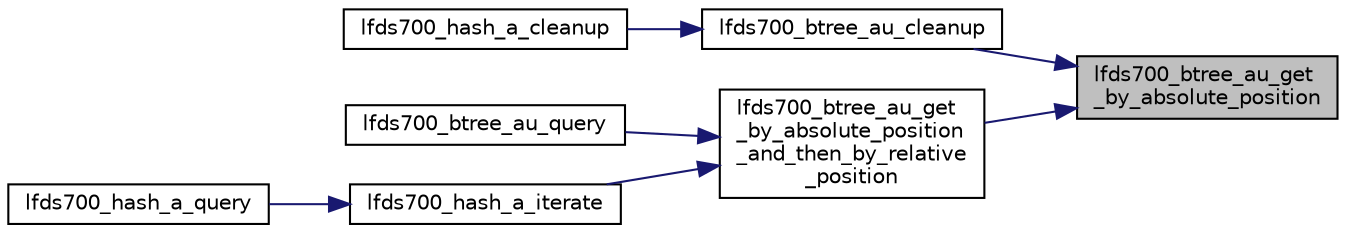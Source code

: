 digraph "lfds700_btree_au_get_by_absolute_position"
{
 // LATEX_PDF_SIZE
  edge [fontname="Helvetica",fontsize="10",labelfontname="Helvetica",labelfontsize="10"];
  node [fontname="Helvetica",fontsize="10",shape=record];
  rankdir="RL";
  Node1 [label="lfds700_btree_au_get\l_by_absolute_position",height=0.2,width=0.4,color="black", fillcolor="grey75", style="filled", fontcolor="black",tooltip=" "];
  Node1 -> Node2 [dir="back",color="midnightblue",fontsize="10",style="solid",fontname="Helvetica"];
  Node2 [label="lfds700_btree_au_cleanup",height=0.2,width=0.4,color="black", fillcolor="white", style="filled",URL="$lfds700__btree__addonly__unbalanced__cleanup_8c.html#af3c21355221c897fa71dd1e4ba01d8a9",tooltip=" "];
  Node2 -> Node3 [dir="back",color="midnightblue",fontsize="10",style="solid",fontname="Helvetica"];
  Node3 [label="lfds700_hash_a_cleanup",height=0.2,width=0.4,color="black", fillcolor="white", style="filled",URL="$lfds700__hash__addonly__cleanup_8c.html#a2abd7fd34fdc30877a0e3af1cdb03ec0",tooltip=" "];
  Node1 -> Node4 [dir="back",color="midnightblue",fontsize="10",style="solid",fontname="Helvetica"];
  Node4 [label="lfds700_btree_au_get\l_by_absolute_position\l_and_then_by_relative\l_position",height=0.2,width=0.4,color="black", fillcolor="white", style="filled",URL="$lfds700__btree__addonly__unbalanced__get_8c.html#a1af20a7c6008254e589b156919553387",tooltip=" "];
  Node4 -> Node5 [dir="back",color="midnightblue",fontsize="10",style="solid",fontname="Helvetica"];
  Node5 [label="lfds700_btree_au_query",height=0.2,width=0.4,color="black", fillcolor="white", style="filled",URL="$lfds700__btree__addonly__unbalanced__query_8c.html#a4fef59277ceea2f3a0d5c21e29c69937",tooltip=" "];
  Node4 -> Node6 [dir="back",color="midnightblue",fontsize="10",style="solid",fontname="Helvetica"];
  Node6 [label="lfds700_hash_a_iterate",height=0.2,width=0.4,color="black", fillcolor="white", style="filled",URL="$lfds700__hash__addonly__iterate_8c.html#ad6f6b027a57b76a1aaad14c139acbf44",tooltip=" "];
  Node6 -> Node7 [dir="back",color="midnightblue",fontsize="10",style="solid",fontname="Helvetica"];
  Node7 [label="lfds700_hash_a_query",height=0.2,width=0.4,color="black", fillcolor="white", style="filled",URL="$lfds700__hash__addonly__query_8c.html#ac1c2fa58a83065967bf47e728db24d1f",tooltip=" "];
}
